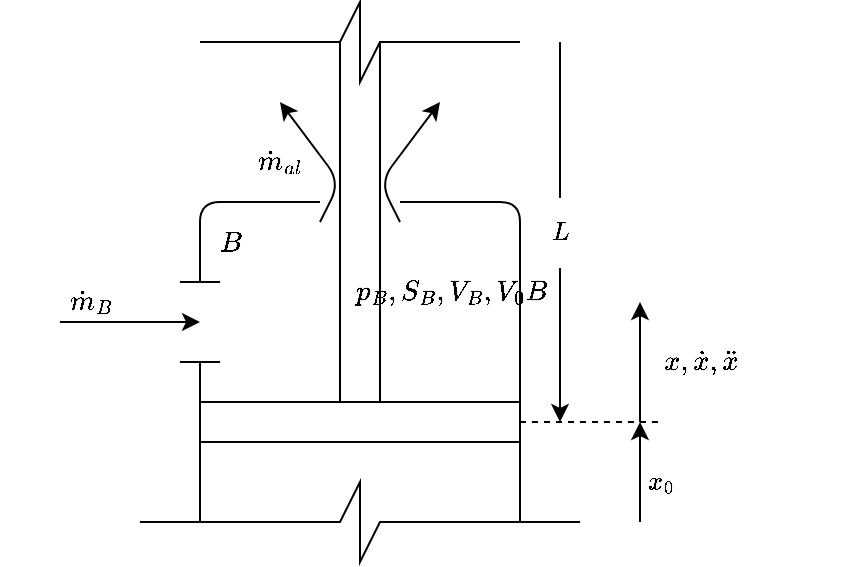 <mxfile version="14.6.13" type="device"><diagram id="Yt4BToh0NabZx4Ui1cXD" name="Page-1"><mxGraphModel dx="687" dy="405" grid="1" gridSize="10" guides="1" tooltips="1" connect="1" arrows="1" fold="1" page="1" pageScale="1" pageWidth="850" pageHeight="1100" math="1" shadow="0"><root><mxCell id="0"/><mxCell id="1" parent="0"/><mxCell id="yHlqJblqrzh8xl0uXcd9-1" value="" style="endArrow=none;html=1;" edge="1" parent="1"><mxGeometry width="50" height="50" relative="1" as="geometry"><mxPoint x="460" y="400" as="sourcePoint"/><mxPoint x="400" y="440" as="targetPoint"/><Array as="points"><mxPoint x="400" y="400"/></Array></mxGeometry></mxCell><mxCell id="yHlqJblqrzh8xl0uXcd9-2" value="" style="endArrow=none;html=1;" edge="1" parent="1"><mxGeometry width="50" height="50" relative="1" as="geometry"><mxPoint x="560" y="560" as="sourcePoint"/><mxPoint x="500" y="400" as="targetPoint"/><Array as="points"><mxPoint x="560" y="400"/></Array></mxGeometry></mxCell><mxCell id="yHlqJblqrzh8xl0uXcd9-3" value="" style="endArrow=none;html=1;" edge="1" parent="1"><mxGeometry width="50" height="50" relative="1" as="geometry"><mxPoint x="470" y="500" as="sourcePoint"/><mxPoint x="470" y="320" as="targetPoint"/></mxGeometry></mxCell><mxCell id="yHlqJblqrzh8xl0uXcd9-4" value="" style="endArrow=none;html=1;" edge="1" parent="1"><mxGeometry width="50" height="50" relative="1" as="geometry"><mxPoint x="400" y="560" as="sourcePoint"/><mxPoint x="400.0" y="480" as="targetPoint"/></mxGeometry></mxCell><mxCell id="yHlqJblqrzh8xl0uXcd9-5" value="" style="endArrow=none;html=1;" edge="1" parent="1"><mxGeometry width="50" height="50" relative="1" as="geometry"><mxPoint x="490.0" y="500" as="sourcePoint"/><mxPoint x="490" y="320" as="targetPoint"/></mxGeometry></mxCell><mxCell id="yHlqJblqrzh8xl0uXcd9-6" value="" style="endArrow=none;html=1;" edge="1" parent="1"><mxGeometry width="50" height="50" relative="1" as="geometry"><mxPoint x="400" y="500" as="sourcePoint"/><mxPoint x="560" y="500" as="targetPoint"/></mxGeometry></mxCell><mxCell id="yHlqJblqrzh8xl0uXcd9-7" value="" style="endArrow=none;html=1;" edge="1" parent="1"><mxGeometry width="50" height="50" relative="1" as="geometry"><mxPoint x="400" y="520" as="sourcePoint"/><mxPoint x="560.0" y="520" as="targetPoint"/></mxGeometry></mxCell><mxCell id="yHlqJblqrzh8xl0uXcd9-8" value="" style="endArrow=none;html=1;arcSize=0;" edge="1" parent="1"><mxGeometry width="50" height="50" relative="1" as="geometry"><mxPoint x="400" y="320" as="sourcePoint"/><mxPoint x="560" y="320" as="targetPoint"/><Array as="points"><mxPoint x="460" y="320"/><mxPoint x="470" y="320"/><mxPoint x="480" y="300"/><mxPoint x="480" y="340"/><mxPoint x="490" y="320"/><mxPoint x="500" y="320"/></Array></mxGeometry></mxCell><mxCell id="yHlqJblqrzh8xl0uXcd9-9" value="" style="endArrow=none;html=1;arcSize=0;" edge="1" parent="1"><mxGeometry width="50" height="50" relative="1" as="geometry"><mxPoint x="370" y="560" as="sourcePoint"/><mxPoint x="590" y="560" as="targetPoint"/><Array as="points"><mxPoint x="460" y="560"/><mxPoint x="470" y="560"/><mxPoint x="480" y="540"/><mxPoint x="480" y="580"/><mxPoint x="490" y="560"/><mxPoint x="500" y="560"/></Array></mxGeometry></mxCell><mxCell id="yHlqJblqrzh8xl0uXcd9-10" value="" style="endArrow=classic;html=1;" edge="1" parent="1"><mxGeometry width="50" height="50" relative="1" as="geometry"><mxPoint x="330" y="460" as="sourcePoint"/><mxPoint x="400" y="460" as="targetPoint"/></mxGeometry></mxCell><mxCell id="yHlqJblqrzh8xl0uXcd9-11" value="" style="endArrow=none;html=1;" edge="1" parent="1"><mxGeometry width="50" height="50" relative="1" as="geometry"><mxPoint x="390" y="440" as="sourcePoint"/><mxPoint x="410" y="440" as="targetPoint"/></mxGeometry></mxCell><mxCell id="yHlqJblqrzh8xl0uXcd9-12" value="" style="endArrow=none;html=1;" edge="1" parent="1"><mxGeometry width="50" height="50" relative="1" as="geometry"><mxPoint x="390" y="480" as="sourcePoint"/><mxPoint x="410" y="480" as="targetPoint"/></mxGeometry></mxCell><mxCell id="yHlqJblqrzh8xl0uXcd9-13" value="$$\dot{m}_B$$" style="text;html=1;align=center;verticalAlign=middle;resizable=0;points=[];autosize=1;strokeColor=none;" vertex="1" parent="1"><mxGeometry x="300" y="440" width="90" height="20" as="geometry"/></mxCell><mxCell id="yHlqJblqrzh8xl0uXcd9-14" value="" style="endArrow=classic;html=1;" edge="1" parent="1"><mxGeometry width="50" height="50" relative="1" as="geometry"><mxPoint x="460" y="410" as="sourcePoint"/><mxPoint x="440" y="350" as="targetPoint"/><Array as="points"><mxPoint x="470" y="390"/></Array></mxGeometry></mxCell><mxCell id="yHlqJblqrzh8xl0uXcd9-15" value="" style="endArrow=classic;html=1;" edge="1" parent="1"><mxGeometry width="50" height="50" relative="1" as="geometry"><mxPoint x="500.0" y="410" as="sourcePoint"/><mxPoint x="520" y="350" as="targetPoint"/><Array as="points"><mxPoint x="490" y="390"/></Array></mxGeometry></mxCell><mxCell id="yHlqJblqrzh8xl0uXcd9-16" value="$$\dot{m}_{al}$$" style="text;html=1;align=center;verticalAlign=middle;resizable=0;points=[];autosize=1;strokeColor=none;" vertex="1" parent="1"><mxGeometry x="390" y="370" width="100" height="20" as="geometry"/></mxCell><mxCell id="yHlqJblqrzh8xl0uXcd9-17" value="$$p_B, S_B, \\&lt;br&gt;V_B, V_0B$$" style="text;html=1;align=center;verticalAlign=middle;resizable=0;points=[];autosize=1;strokeColor=none;" vertex="1" parent="1"><mxGeometry x="480" y="430" width="90" height="30" as="geometry"/></mxCell><mxCell id="yHlqJblqrzh8xl0uXcd9-18" value="$$B$$" style="text;html=1;align=center;verticalAlign=middle;resizable=0;points=[];autosize=1;strokeColor=none;" vertex="1" parent="1"><mxGeometry x="390" y="410" width="50" height="20" as="geometry"/></mxCell><mxCell id="yHlqJblqrzh8xl0uXcd9-20" value="" style="endArrow=none;dashed=1;html=1;" edge="1" parent="1"><mxGeometry width="50" height="50" relative="1" as="geometry"><mxPoint x="560" y="510" as="sourcePoint"/><mxPoint x="630" y="510" as="targetPoint"/></mxGeometry></mxCell><mxCell id="yHlqJblqrzh8xl0uXcd9-21" value="" style="endArrow=classic;html=1;" edge="1" parent="1"><mxGeometry width="50" height="50" relative="1" as="geometry"><mxPoint x="620" y="510" as="sourcePoint"/><mxPoint x="620" y="450" as="targetPoint"/></mxGeometry></mxCell><mxCell id="yHlqJblqrzh8xl0uXcd9-23" value="" style="endArrow=classic;html=1;" edge="1" parent="1"><mxGeometry relative="1" as="geometry"><mxPoint x="580" y="320" as="sourcePoint"/><mxPoint x="580" y="510" as="targetPoint"/></mxGeometry></mxCell><mxCell id="yHlqJblqrzh8xl0uXcd9-24" value="$$L$$" style="edgeLabel;resizable=0;html=1;align=center;verticalAlign=middle;" connectable="0" vertex="1" parent="yHlqJblqrzh8xl0uXcd9-23"><mxGeometry relative="1" as="geometry"/></mxCell><mxCell id="yHlqJblqrzh8xl0uXcd9-25" value="$$x, \dot{x}, \ddot{x}$$" style="text;html=1;align=center;verticalAlign=middle;resizable=0;points=[];autosize=1;strokeColor=none;" vertex="1" parent="1"><mxGeometry x="580" y="470" width="140" height="20" as="geometry"/></mxCell><mxCell id="yHlqJblqrzh8xl0uXcd9-27" value="" style="endArrow=classic;html=1;" edge="1" parent="1"><mxGeometry relative="1" as="geometry"><mxPoint x="620" y="560" as="sourcePoint"/><mxPoint x="620" y="510" as="targetPoint"/></mxGeometry></mxCell><mxCell id="yHlqJblqrzh8xl0uXcd9-28" value="$$x_0$$" style="edgeLabel;resizable=0;html=1;align=center;verticalAlign=middle;" connectable="0" vertex="1" parent="yHlqJblqrzh8xl0uXcd9-27"><mxGeometry relative="1" as="geometry"><mxPoint x="10" y="5" as="offset"/></mxGeometry></mxCell></root></mxGraphModel></diagram></mxfile>